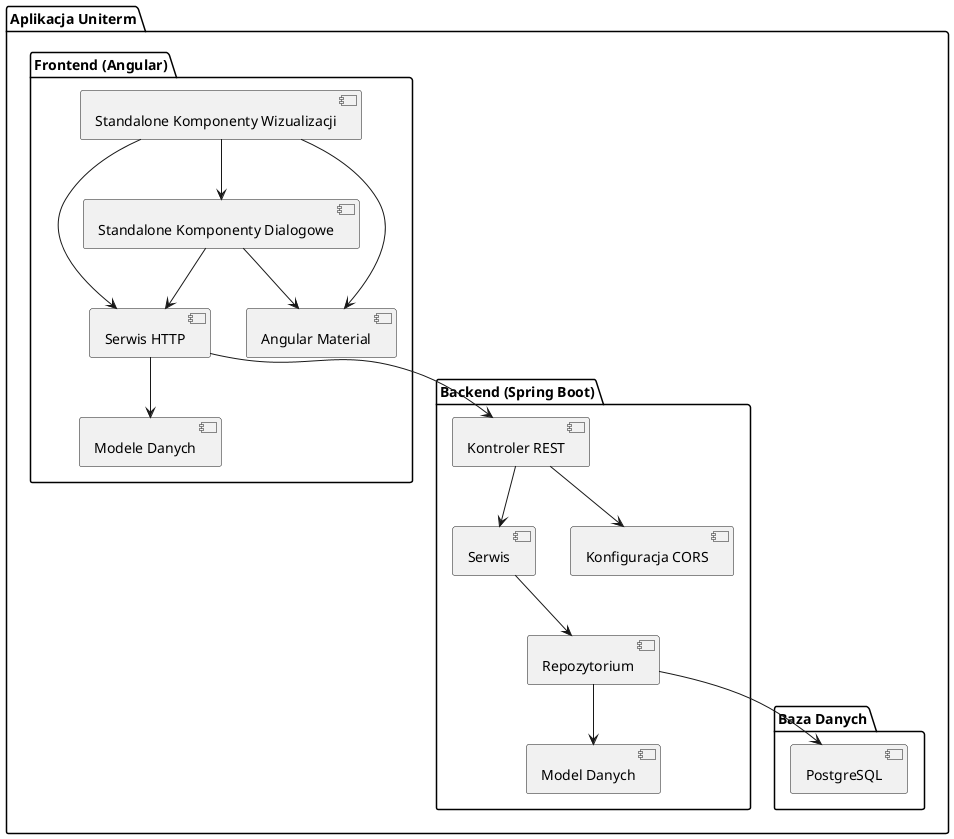 @startuml
package "Aplikacja Uniterm" {
  package "Frontend (Angular)" {
    [Standalone Komponenty Wizualizacji] as FE_Visualization
    [Standalone Komponenty Dialogowe] as FE_Dialog
    [Serwis HTTP] as FE_Service
    [Modele Danych] as FE_Models
    [Angular Material] as FE_Material
  }
  
  package "Backend (Spring Boot)" {
    [Kontroler REST] as BE_Controller
    [Serwis] as BE_Service
    [Repozytorium] as BE_Repository
    [Model Danych] as BE_Domain
    [Konfiguracja CORS] as BE_Config
  }
  
  package "Baza Danych" {
    [PostgreSQL] as DB
  }
   
  FE_Visualization --> FE_Dialog
  FE_Visualization --> FE_Service
  FE_Visualization --> FE_Material
  FE_Dialog --> FE_Service
  FE_Dialog --> FE_Material
  FE_Service --> FE_Models
  FE_Service --> BE_Controller
  BE_Controller --> BE_Service
  BE_Controller --> BE_Config
  BE_Service --> BE_Repository
  BE_Repository --> BE_Domain
  BE_Repository --> DB
}
@enduml 